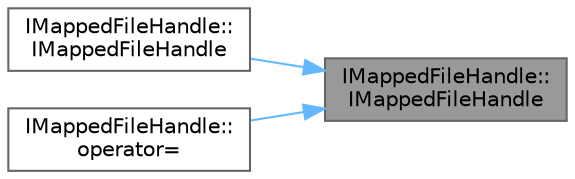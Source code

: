 digraph "IMappedFileHandle::IMappedFileHandle"
{
 // INTERACTIVE_SVG=YES
 // LATEX_PDF_SIZE
  bgcolor="transparent";
  edge [fontname=Helvetica,fontsize=10,labelfontname=Helvetica,labelfontsize=10];
  node [fontname=Helvetica,fontsize=10,shape=box,height=0.2,width=0.4];
  rankdir="RL";
  Node1 [id="Node000001",label="IMappedFileHandle::\lIMappedFileHandle",height=0.2,width=0.4,color="gray40", fillcolor="grey60", style="filled", fontcolor="black",tooltip=" "];
  Node1 -> Node2 [id="edge1_Node000001_Node000002",dir="back",color="steelblue1",style="solid",tooltip=" "];
  Node2 [id="Node000002",label="IMappedFileHandle::\lIMappedFileHandle",height=0.2,width=0.4,color="grey40", fillcolor="white", style="filled",URL="$d9/d10/classIMappedFileHandle.html#a0828be2f64b74c9b4f364252982c9905",tooltip=" "];
  Node1 -> Node3 [id="edge2_Node000001_Node000003",dir="back",color="steelblue1",style="solid",tooltip=" "];
  Node3 [id="Node000003",label="IMappedFileHandle::\loperator=",height=0.2,width=0.4,color="grey40", fillcolor="white", style="filled",URL="$d9/d10/classIMappedFileHandle.html#aa5a3e841995273ccb1d69f63ea1cf662",tooltip=" "];
}
